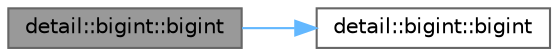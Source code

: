 digraph "detail::bigint::bigint"
{
 // LATEX_PDF_SIZE
  bgcolor="transparent";
  edge [fontname=Helvetica,fontsize=10,labelfontname=Helvetica,labelfontsize=10];
  node [fontname=Helvetica,fontsize=10,shape=box,height=0.2,width=0.4];
  rankdir="LR";
  Node1 [id="Node000001",label="detail::bigint::bigint",height=0.2,width=0.4,color="gray40", fillcolor="grey60", style="filled", fontcolor="black",tooltip=" "];
  Node1 -> Node2 [id="edge2_Node000001_Node000002",color="steelblue1",style="solid",tooltip=" "];
  Node2 [id="Node000002",label="detail::bigint::bigint",height=0.2,width=0.4,color="grey40", fillcolor="white", style="filled",URL="$classdetail_1_1bigint.html#a1b0e744a1a08b21f159058e4fc01bfb4",tooltip=" "];
}
